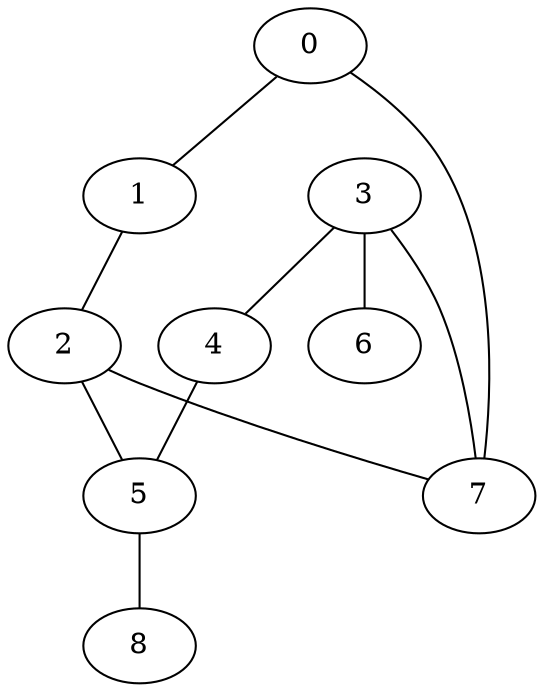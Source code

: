 graph "sampletest150-mod5_image22.bmp" {
	0	 [type=corner,
		x=150,
		y=86];
	1	 [type=corner,
		x=134,
		y=56];
	0 -- 1	 [angle0="1.08",
		frequency=1,
		type0=line];
	7	 [type=intersection,
		x=268,
		y=183];
	0 -- 7	 [angle0=".69",
		frequency=1,
		type0=line];
	2	 [type=intersection,
		x=262,
		y=61];
	1 -- 2	 [angle0=".04",
		frequency=1,
		type0=line];
	5	 [type=intersection,
		x=388,
		y=64];
	2 -- 5	 [angle0=".02",
		frequency=1,
		type0=line];
	2 -- 7	 [angle0="1.52",
		frequency=1,
		type0=line];
	3	 [type=intersection,
		x=274,
		y=171];
	4	 [type=corner,
		x=369,
		y=67];
	3 -- 4	 [angle0="-.83",
		frequency=1,
		type0=line];
	6	 [type=endpoint,
		x=269,
		y=466];
	3 -- 6	 [angle0="-1.55",
		frequency=1,
		type0=line];
	3 -- 7	 [angle0="-1.11",
		frequency=1,
		type0=line];
	4 -- 5	 [angle0="-.16",
		frequency=1,
		type0=line];
	8	 [type=endpoint,
		x=397,
		y=42];
	5 -- 8	 [angle0="-1.18",
		frequency=1,
		type0=line];
}
